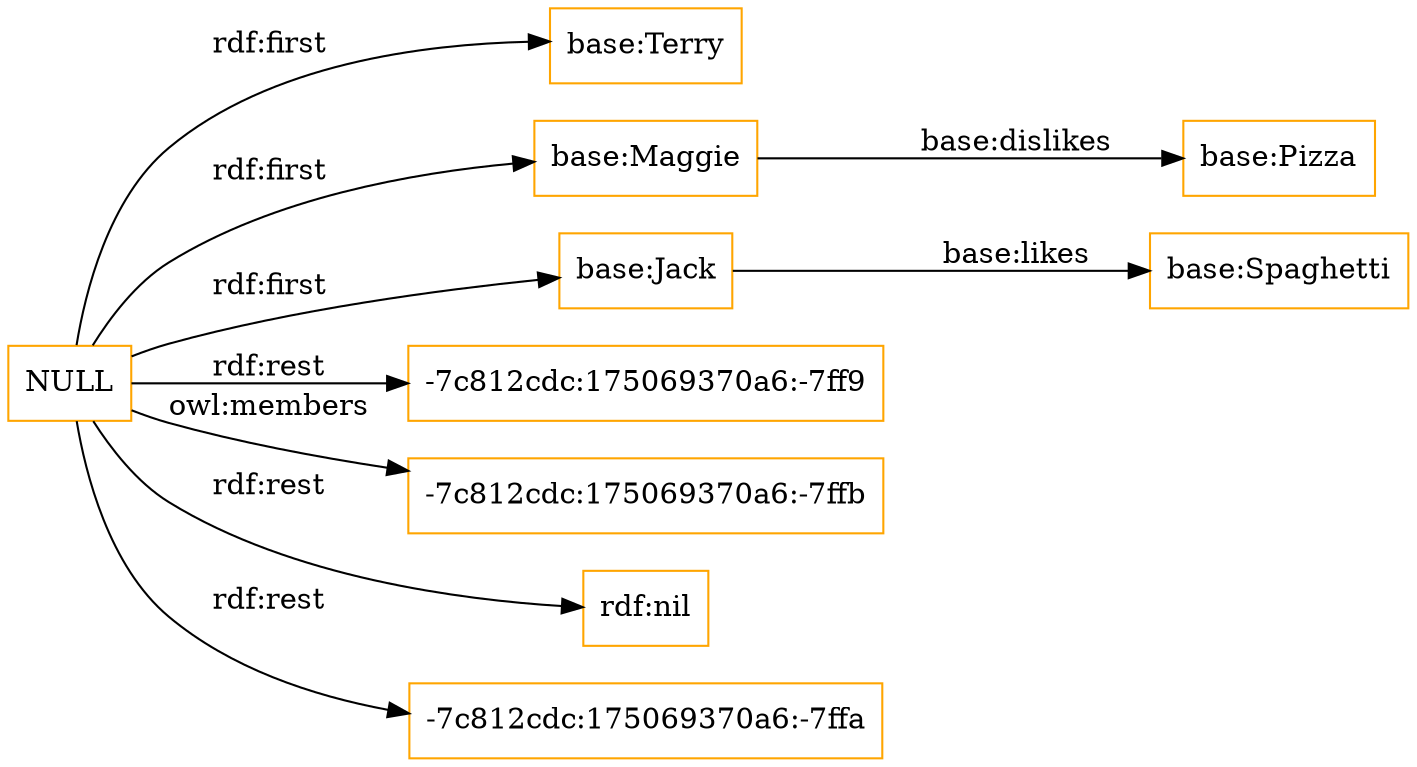 digraph ar2dtool_diagram { 
rankdir=LR;
size="1501"
node [shape = rectangle, color="orange"]; "base:Terry" "base:Spaghetti" "base:Pizza" "base:Maggie" "base:Jack" ; /*classes style*/
	"NULL" -> "-7c812cdc:175069370a6:-7ff9" [ label = "rdf:rest" ];
	"NULL" -> "base:Maggie" [ label = "rdf:first" ];
	"NULL" -> "-7c812cdc:175069370a6:-7ffb" [ label = "owl:members" ];
	"NULL" -> "rdf:nil" [ label = "rdf:rest" ];
	"NULL" -> "base:Terry" [ label = "rdf:first" ];
	"NULL" -> "-7c812cdc:175069370a6:-7ffa" [ label = "rdf:rest" ];
	"NULL" -> "base:Jack" [ label = "rdf:first" ];
	"base:Maggie" -> "base:Pizza" [ label = "base:dislikes" ];
	"base:Jack" -> "base:Spaghetti" [ label = "base:likes" ];

}
